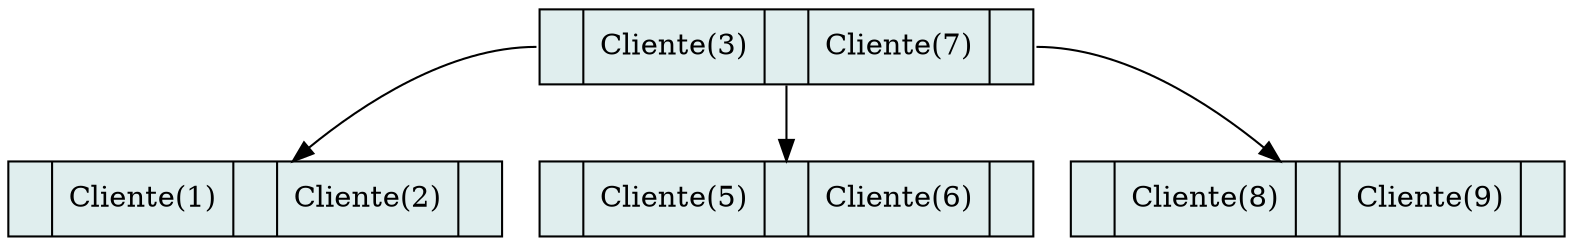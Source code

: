 digraph arbolB{
rankr=TB;
node[shape = box,fillcolor="azure2" color="black" style="filled"];
node[shape=record label= "<p0>|{Cliente(3)}|<p1> |{Cliente(7)}|<p2> "]1720344188;
node[shape=record label= "<p0>|{Cliente(1)}|<p1> |{Cliente(2)}|<p2> "]308704323;
node[shape=record label= "<p0>|{Cliente(5)}|<p1> |{Cliente(6)}|<p2> "]636359700;
node[shape=record label= "<p0>|{Cliente(8)}|<p1> |{Cliente(9)}|<p2> "]1340745146;

1720344188:p0->308704323;

1720344188:p1->636359700;

1720344188:p2->1340745146;
}


